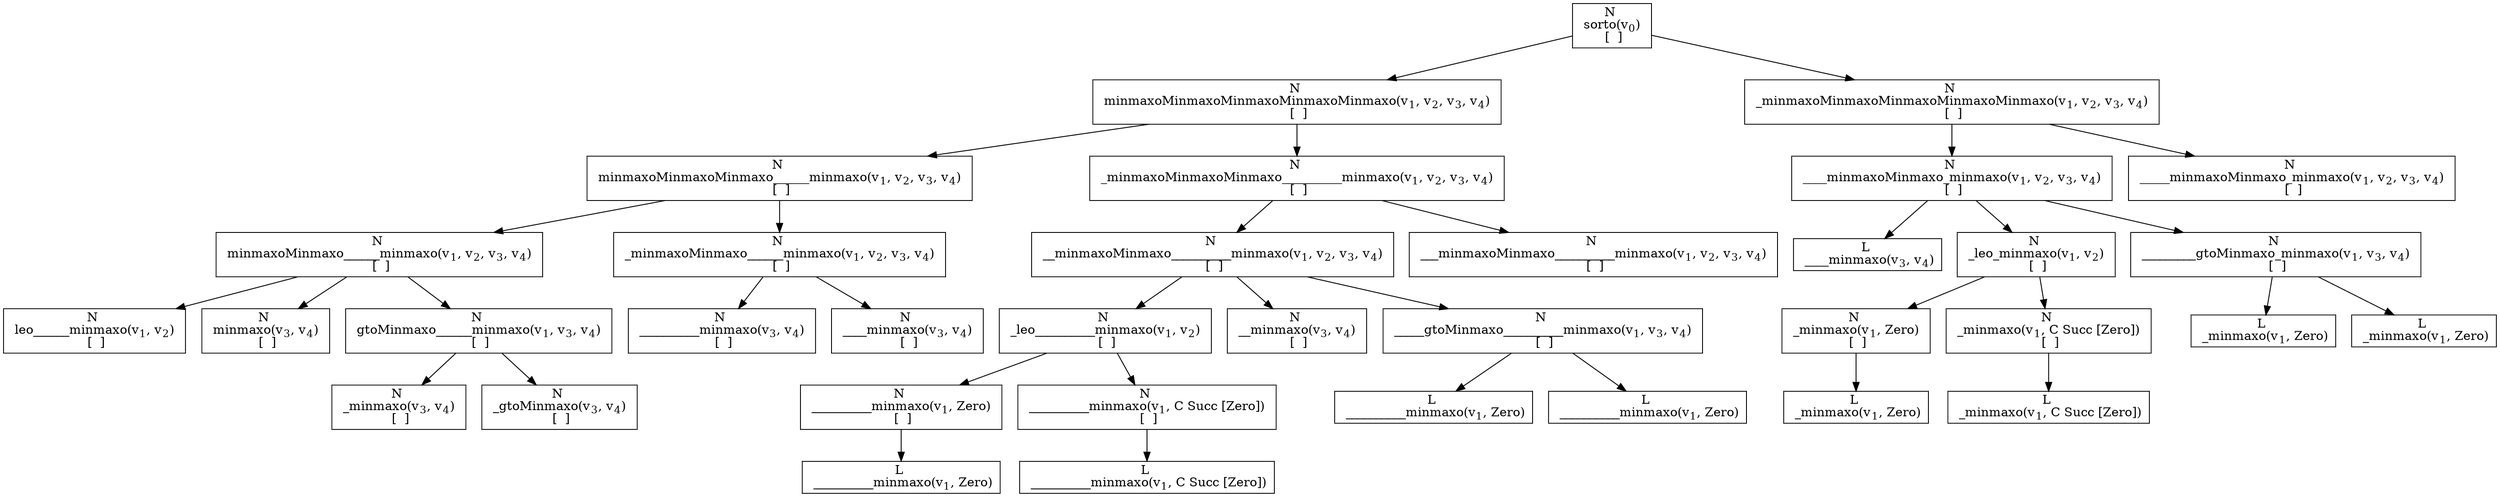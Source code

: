 digraph {
    graph [rankdir=TB
          ,bgcolor=transparent];
    node [shape=box
         ,fillcolor=white
         ,style=filled];
    0 [label=<N <BR/> sorto(v<SUB>0</SUB>) <BR/>  [  ] >];
    1 [label=<N <BR/> minmaxoMinmaxoMinmaxoMinmaxoMinmaxo(v<SUB>1</SUB>, v<SUB>2</SUB>, v<SUB>3</SUB>, v<SUB>4</SUB>) <BR/>  [  ] >];
    2 [label=<N <BR/> _minmaxoMinmaxoMinmaxoMinmaxoMinmaxo(v<SUB>1</SUB>, v<SUB>2</SUB>, v<SUB>3</SUB>, v<SUB>4</SUB>) <BR/>  [  ] >];
    3 [label=<N <BR/> minmaxoMinmaxoMinmaxo______minmaxo(v<SUB>1</SUB>, v<SUB>2</SUB>, v<SUB>3</SUB>, v<SUB>4</SUB>) <BR/>  [  ] >];
    4 [label=<N <BR/> _minmaxoMinmaxoMinmaxo__________minmaxo(v<SUB>1</SUB>, v<SUB>2</SUB>, v<SUB>3</SUB>, v<SUB>4</SUB>) <BR/>  [  ] >];
    5 [label=<N <BR/> minmaxoMinmaxo______minmaxo(v<SUB>1</SUB>, v<SUB>2</SUB>, v<SUB>3</SUB>, v<SUB>4</SUB>) <BR/>  [  ] >];
    6 [label=<N <BR/> _minmaxoMinmaxo______minmaxo(v<SUB>1</SUB>, v<SUB>2</SUB>, v<SUB>3</SUB>, v<SUB>4</SUB>) <BR/>  [  ] >];
    7 [label=<N <BR/> leo______minmaxo(v<SUB>1</SUB>, v<SUB>2</SUB>) <BR/>  [  ] >];
    8 [label=<N <BR/> minmaxo(v<SUB>3</SUB>, v<SUB>4</SUB>) <BR/>  [  ] >];
    9 [label=<N <BR/> gtoMinmaxo______minmaxo(v<SUB>1</SUB>, v<SUB>3</SUB>, v<SUB>4</SUB>) <BR/>  [  ] >];
    10 [label=<N <BR/> _minmaxo(v<SUB>3</SUB>, v<SUB>4</SUB>) <BR/>  [  ] >];
    11 [label=<N <BR/> _gtoMinmaxo(v<SUB>3</SUB>, v<SUB>4</SUB>) <BR/>  [  ] >];
    12 [label=<N <BR/> __________minmaxo(v<SUB>3</SUB>, v<SUB>4</SUB>) <BR/>  [  ] >];
    13 [label=<N <BR/> ____minmaxo(v<SUB>3</SUB>, v<SUB>4</SUB>) <BR/>  [  ] >];
    14 [label=<N <BR/> __minmaxoMinmaxo__________minmaxo(v<SUB>1</SUB>, v<SUB>2</SUB>, v<SUB>3</SUB>, v<SUB>4</SUB>) <BR/>  [  ] >];
    15 [label=<N <BR/> ___minmaxoMinmaxo__________minmaxo(v<SUB>1</SUB>, v<SUB>2</SUB>, v<SUB>3</SUB>, v<SUB>4</SUB>) <BR/>  [  ] >];
    16 [label=<N <BR/> _leo__________minmaxo(v<SUB>1</SUB>, v<SUB>2</SUB>) <BR/>  [  ] >];
    17 [label=<N <BR/> __minmaxo(v<SUB>3</SUB>, v<SUB>4</SUB>) <BR/>  [  ] >];
    18 [label=<N <BR/> _____gtoMinmaxo__________minmaxo(v<SUB>1</SUB>, v<SUB>3</SUB>, v<SUB>4</SUB>) <BR/>  [  ] >];
    19 [label=<N <BR/> __________minmaxo(v<SUB>1</SUB>, Zero) <BR/>  [  ] >];
    20 [label=<N <BR/> __________minmaxo(v<SUB>1</SUB>, C Succ [Zero]) <BR/>  [  ] >];
    21 [label=<L <BR/> __________minmaxo(v<SUB>1</SUB>, Zero)>];
    22 [label=<L <BR/> __________minmaxo(v<SUB>1</SUB>, C Succ [Zero])>];
    23 [label=<L <BR/> __________minmaxo(v<SUB>1</SUB>, Zero)>];
    24 [label=<L <BR/> __________minmaxo(v<SUB>1</SUB>, Zero)>];
    25 [label=<N <BR/> ____minmaxoMinmaxo_minmaxo(v<SUB>1</SUB>, v<SUB>2</SUB>, v<SUB>3</SUB>, v<SUB>4</SUB>) <BR/>  [  ] >];
    26 [label=<N <BR/> _____minmaxoMinmaxo_minmaxo(v<SUB>1</SUB>, v<SUB>2</SUB>, v<SUB>3</SUB>, v<SUB>4</SUB>) <BR/>  [  ] >];
    27 [label=<L <BR/> ____minmaxo(v<SUB>3</SUB>, v<SUB>4</SUB>)>];
    28 [label=<N <BR/> _leo_minmaxo(v<SUB>1</SUB>, v<SUB>2</SUB>) <BR/>  [  ] >];
    29 [label=<N <BR/> _________gtoMinmaxo_minmaxo(v<SUB>1</SUB>, v<SUB>3</SUB>, v<SUB>4</SUB>) <BR/>  [  ] >];
    30 [label=<N <BR/> _minmaxo(v<SUB>1</SUB>, Zero) <BR/>  [  ] >];
    31 [label=<N <BR/> _minmaxo(v<SUB>1</SUB>, C Succ [Zero]) <BR/>  [  ] >];
    32 [label=<L <BR/> _minmaxo(v<SUB>1</SUB>, Zero)>];
    33 [label=<L <BR/> _minmaxo(v<SUB>1</SUB>, C Succ [Zero])>];
    34 [label=<L <BR/> _minmaxo(v<SUB>1</SUB>, Zero)>];
    35 [label=<L <BR/> _minmaxo(v<SUB>1</SUB>, Zero)>];
    0 -> 1 [label=""];
    0 -> 2 [label=""];
    1 -> 3 [label=""];
    1 -> 4 [label=""];
    2 -> 25 [label=""];
    2 -> 26 [label=""];
    3 -> 5 [label=""];
    3 -> 6 [label=""];
    4 -> 14 [label=""];
    4 -> 15 [label=""];
    5 -> 7 [label=""];
    5 -> 8 [label=""];
    5 -> 9 [label=""];
    6 -> 12 [label=""];
    6 -> 13 [label=""];
    9 -> 10 [label=""];
    9 -> 11 [label=""];
    14 -> 16 [label=""];
    14 -> 17 [label=""];
    14 -> 18 [label=""];
    16 -> 19 [label=""];
    16 -> 20 [label=""];
    18 -> 23 [label=""];
    18 -> 24 [label=""];
    19 -> 21 [label=""];
    20 -> 22 [label=""];
    25 -> 27 [label=""];
    25 -> 28 [label=""];
    25 -> 29 [label=""];
    28 -> 30 [label=""];
    28 -> 31 [label=""];
    29 -> 34 [label=""];
    29 -> 35 [label=""];
    30 -> 32 [label=""];
    31 -> 33 [label=""];
}